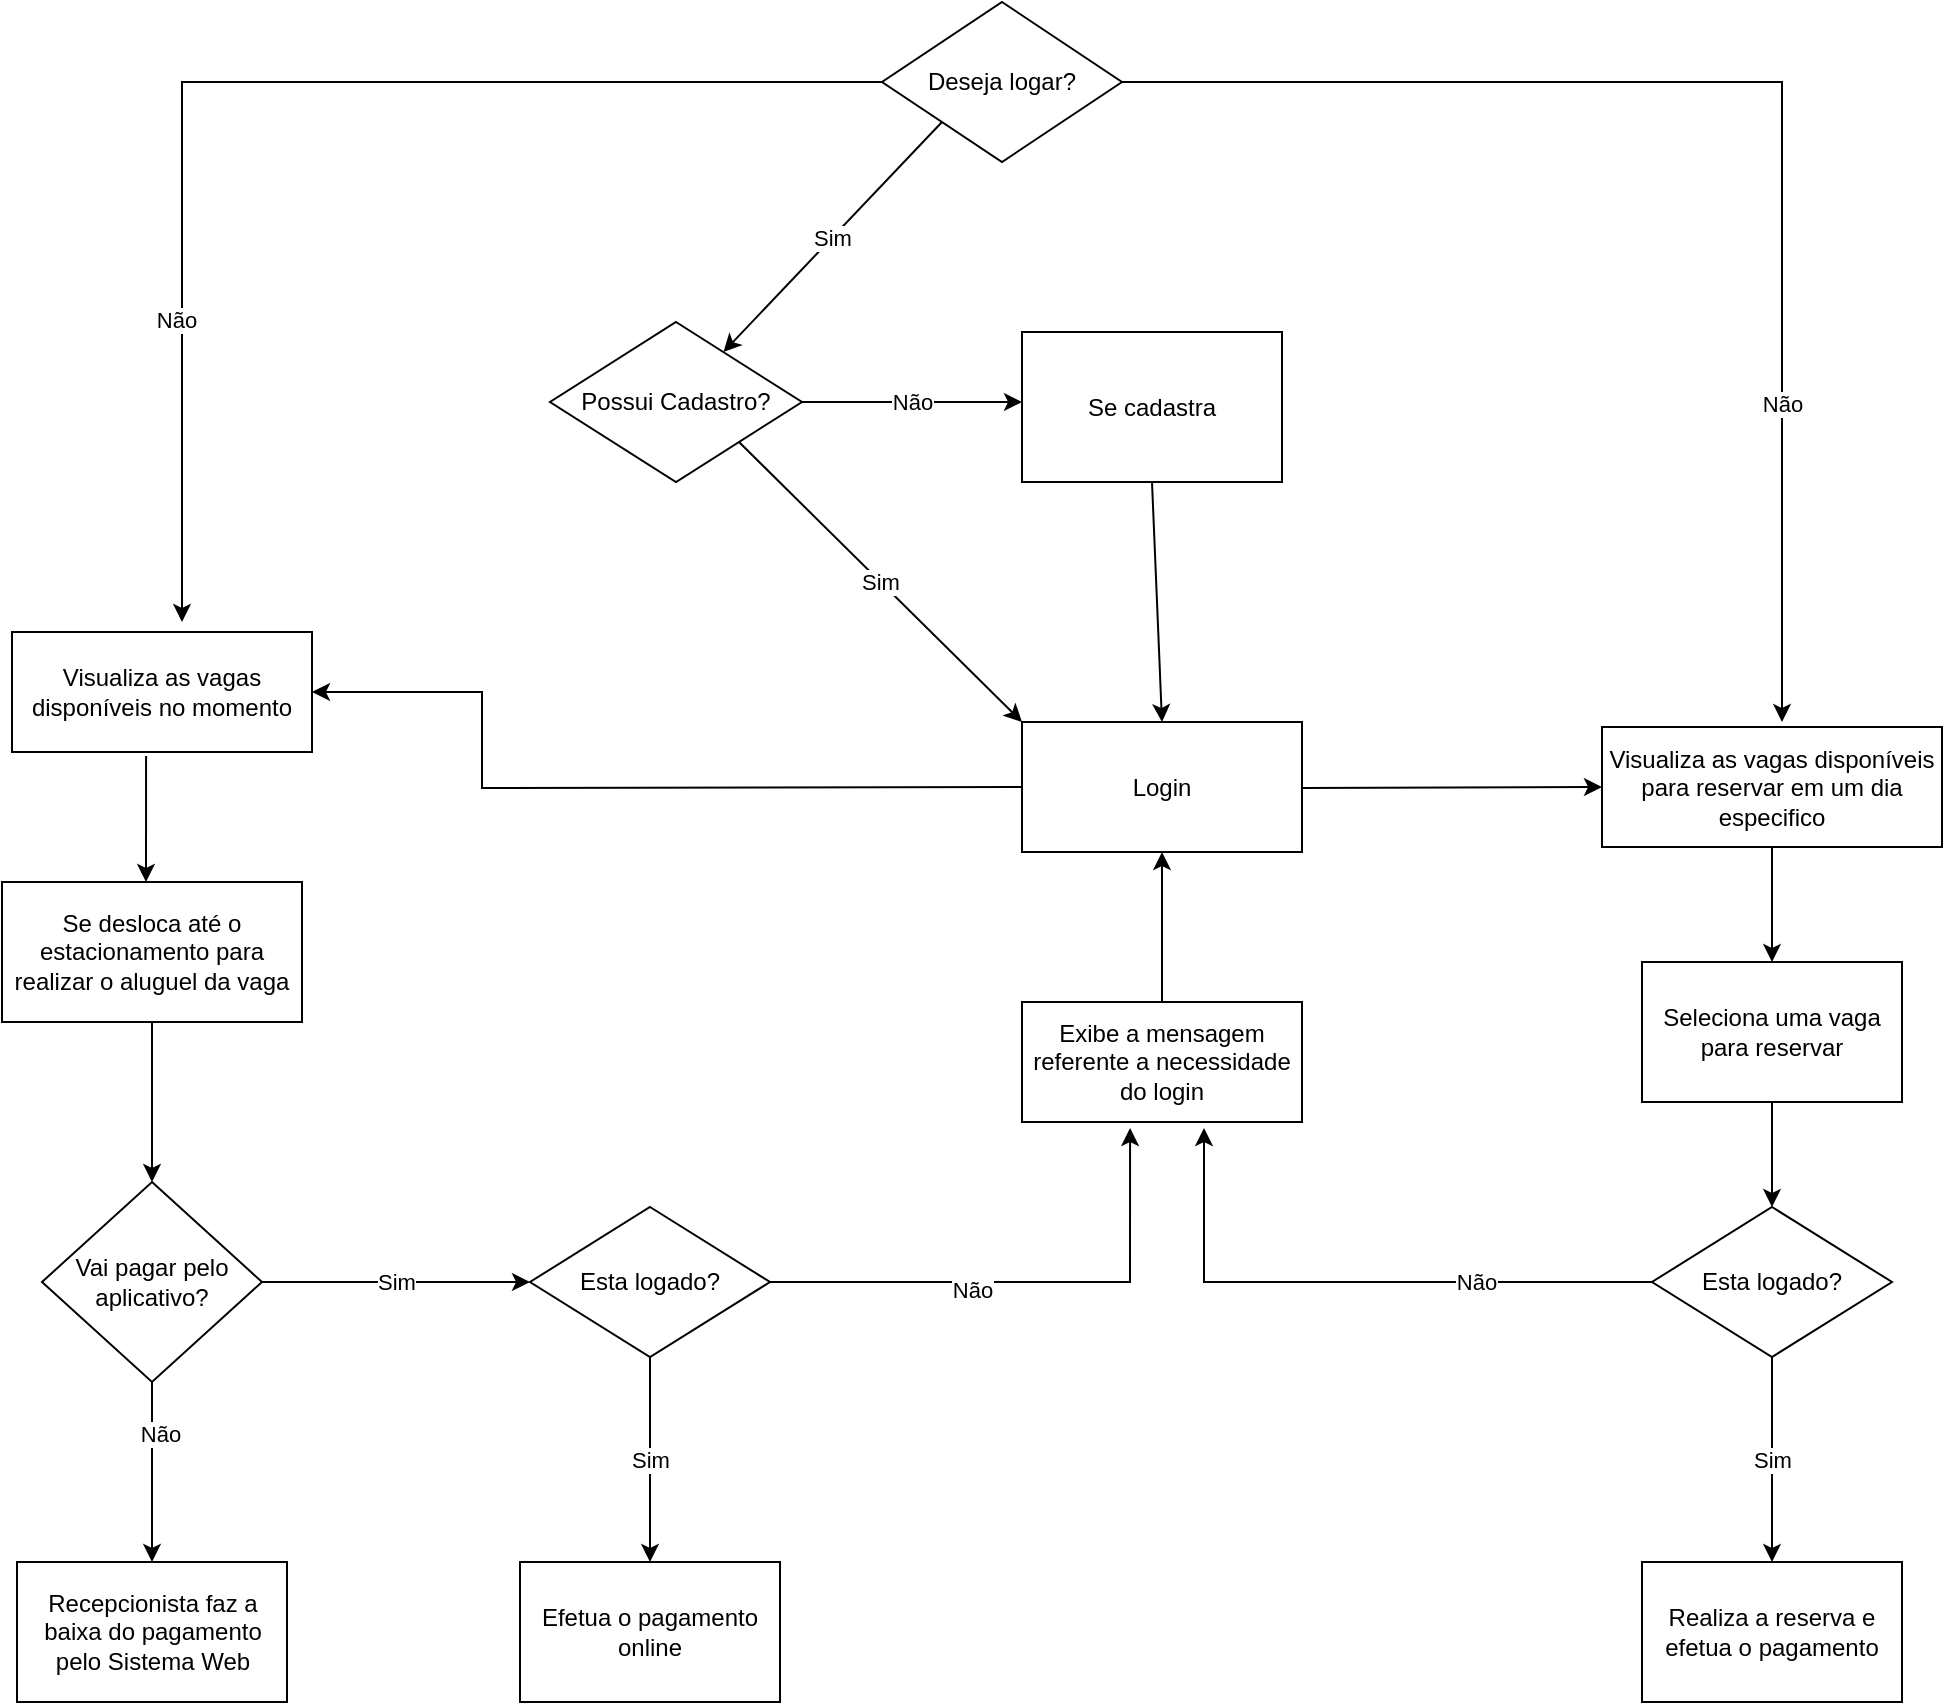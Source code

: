 <mxfile version="20.2.3" type="device"><diagram id="FSoC94T2Us9r6YDze5WX" name="Página-1"><mxGraphModel dx="1102" dy="1726" grid="1" gridSize="10" guides="1" tooltips="1" connect="1" arrows="1" fold="1" page="1" pageScale="1" pageWidth="827" pageHeight="1169" math="0" shadow="0"><root><mxCell id="0"/><mxCell id="1" parent="0"/><mxCell id="2dPdua3w8NsKNto7Ekjy-1" value="Visualiza as vagas disponíveis no momento" style="rounded=0;whiteSpace=wrap;html=1;" vertex="1" parent="1"><mxGeometry x="95" y="175" width="150" height="60" as="geometry"/></mxCell><mxCell id="2dPdua3w8NsKNto7Ekjy-8" value="Possui Cadastro?" style="rhombus;whiteSpace=wrap;html=1;" vertex="1" parent="1"><mxGeometry x="364" y="20" width="126" height="80" as="geometry"/></mxCell><mxCell id="2dPdua3w8NsKNto7Ekjy-9" value="Não" style="endArrow=classic;html=1;rounded=0;exitX=1;exitY=0.5;exitDx=0;exitDy=0;" edge="1" parent="1" source="2dPdua3w8NsKNto7Ekjy-8"><mxGeometry width="50" height="50" relative="1" as="geometry"><mxPoint x="390" y="230" as="sourcePoint"/><mxPoint x="600" y="60" as="targetPoint"/><Array as="points"><mxPoint x="530" y="60"/></Array></mxGeometry></mxCell><mxCell id="2dPdua3w8NsKNto7Ekjy-12" value="Login" style="rounded=0;whiteSpace=wrap;html=1;" vertex="1" parent="1"><mxGeometry x="600" y="220" width="140" height="65" as="geometry"/></mxCell><mxCell id="2dPdua3w8NsKNto7Ekjy-13" value="Se cadastra" style="rounded=0;whiteSpace=wrap;html=1;" vertex="1" parent="1"><mxGeometry x="600" y="25" width="130" height="75" as="geometry"/></mxCell><mxCell id="2dPdua3w8NsKNto7Ekjy-14" value="Sim" style="endArrow=classic;html=1;rounded=0;exitX=1;exitY=1;exitDx=0;exitDy=0;entryX=0;entryY=0;entryDx=0;entryDy=0;" edge="1" parent="1" source="2dPdua3w8NsKNto7Ekjy-8" target="2dPdua3w8NsKNto7Ekjy-12"><mxGeometry width="50" height="50" relative="1" as="geometry"><mxPoint x="390" y="230" as="sourcePoint"/><mxPoint x="415" y="180" as="targetPoint"/></mxGeometry></mxCell><mxCell id="2dPdua3w8NsKNto7Ekjy-57" style="edgeStyle=orthogonalEdgeStyle;rounded=0;orthogonalLoop=1;jettySize=auto;html=1;" edge="1" parent="1" source="2dPdua3w8NsKNto7Ekjy-18" target="2dPdua3w8NsKNto7Ekjy-56"><mxGeometry relative="1" as="geometry"/></mxCell><mxCell id="2dPdua3w8NsKNto7Ekjy-18" value="Seleciona uma vaga para reservar" style="rounded=0;whiteSpace=wrap;html=1;" vertex="1" parent="1"><mxGeometry x="910" y="340" width="130" height="70" as="geometry"/></mxCell><mxCell id="2dPdua3w8NsKNto7Ekjy-39" style="edgeStyle=orthogonalEdgeStyle;rounded=0;orthogonalLoop=1;jettySize=auto;html=1;entryX=0.386;entryY=1.05;entryDx=0;entryDy=0;entryPerimeter=0;" edge="1" parent="1" source="2dPdua3w8NsKNto7Ekjy-20" target="2dPdua3w8NsKNto7Ekjy-25"><mxGeometry relative="1" as="geometry"><mxPoint x="650" y="500" as="targetPoint"/></mxGeometry></mxCell><mxCell id="2dPdua3w8NsKNto7Ekjy-40" value="Não" style="edgeLabel;html=1;align=center;verticalAlign=middle;resizable=0;points=[];" vertex="1" connectable="0" parent="2dPdua3w8NsKNto7Ekjy-39"><mxGeometry x="-0.217" y="-4" relative="1" as="geometry"><mxPoint as="offset"/></mxGeometry></mxCell><mxCell id="2dPdua3w8NsKNto7Ekjy-45" value="Sim" style="edgeStyle=orthogonalEdgeStyle;rounded=0;orthogonalLoop=1;jettySize=auto;html=1;entryX=0.5;entryY=0;entryDx=0;entryDy=0;" edge="1" parent="1" source="2dPdua3w8NsKNto7Ekjy-20" target="2dPdua3w8NsKNto7Ekjy-44"><mxGeometry relative="1" as="geometry"/></mxCell><mxCell id="2dPdua3w8NsKNto7Ekjy-20" value="Esta logado?" style="rhombus;whiteSpace=wrap;html=1;" vertex="1" parent="1"><mxGeometry x="354" y="462.5" width="120" height="75" as="geometry"/></mxCell><mxCell id="2dPdua3w8NsKNto7Ekjy-22" value="Realiza a reserva e efetua o pagamento" style="rounded=0;whiteSpace=wrap;html=1;" vertex="1" parent="1"><mxGeometry x="910" y="640" width="130" height="70" as="geometry"/></mxCell><mxCell id="2dPdua3w8NsKNto7Ekjy-41" style="edgeStyle=orthogonalEdgeStyle;rounded=0;orthogonalLoop=1;jettySize=auto;html=1;entryX=0.5;entryY=1;entryDx=0;entryDy=0;" edge="1" parent="1" source="2dPdua3w8NsKNto7Ekjy-25" target="2dPdua3w8NsKNto7Ekjy-12"><mxGeometry relative="1" as="geometry"/></mxCell><mxCell id="2dPdua3w8NsKNto7Ekjy-25" value="Exibe a mensagem referente a necessidade do login" style="rounded=0;whiteSpace=wrap;html=1;" vertex="1" parent="1"><mxGeometry x="600" y="360" width="140" height="60" as="geometry"/></mxCell><mxCell id="2dPdua3w8NsKNto7Ekjy-27" value="Se desloca até o estacionamento para realizar o aluguel da vaga" style="rounded=0;whiteSpace=wrap;html=1;" vertex="1" parent="1"><mxGeometry x="90" y="300" width="150" height="70" as="geometry"/></mxCell><mxCell id="2dPdua3w8NsKNto7Ekjy-30" value="" style="endArrow=classic;html=1;rounded=0;entryX=1;entryY=0.5;entryDx=0;entryDy=0;exitX=0;exitY=0.5;exitDx=0;exitDy=0;" edge="1" parent="1" source="2dPdua3w8NsKNto7Ekjy-12" target="2dPdua3w8NsKNto7Ekjy-1"><mxGeometry width="50" height="50" relative="1" as="geometry"><mxPoint x="390" y="280" as="sourcePoint"/><mxPoint x="440" y="230" as="targetPoint"/><Array as="points"><mxPoint x="330" y="253"/><mxPoint x="330" y="205"/></Array></mxGeometry></mxCell><mxCell id="2dPdua3w8NsKNto7Ekjy-32" value="" style="endArrow=classic;html=1;rounded=0;exitX=0.5;exitY=1;exitDx=0;exitDy=0;entryX=0.5;entryY=0;entryDx=0;entryDy=0;" edge="1" parent="1" source="2dPdua3w8NsKNto7Ekjy-13" target="2dPdua3w8NsKNto7Ekjy-12"><mxGeometry width="50" height="50" relative="1" as="geometry"><mxPoint x="390" y="280" as="sourcePoint"/><mxPoint x="440" y="230" as="targetPoint"/></mxGeometry></mxCell><mxCell id="2dPdua3w8NsKNto7Ekjy-34" value="" style="endArrow=classic;html=1;rounded=0;exitX=0.447;exitY=1.033;exitDx=0;exitDy=0;exitPerimeter=0;" edge="1" parent="1" source="2dPdua3w8NsKNto7Ekjy-1"><mxGeometry width="50" height="50" relative="1" as="geometry"><mxPoint x="390" y="380" as="sourcePoint"/><mxPoint x="162" y="300" as="targetPoint"/></mxGeometry></mxCell><mxCell id="2dPdua3w8NsKNto7Ekjy-35" value="Recepcionista faz a baixa do pagamento pelo Sistema Web" style="rounded=0;whiteSpace=wrap;html=1;" vertex="1" parent="1"><mxGeometry x="97.5" y="640" width="135" height="70" as="geometry"/></mxCell><mxCell id="2dPdua3w8NsKNto7Ekjy-36" value="Vai pagar pelo aplicativo?" style="rhombus;whiteSpace=wrap;html=1;" vertex="1" parent="1"><mxGeometry x="110" y="450" width="110" height="100" as="geometry"/></mxCell><mxCell id="2dPdua3w8NsKNto7Ekjy-37" value="" style="endArrow=classic;html=1;rounded=0;exitX=0.5;exitY=1;exitDx=0;exitDy=0;" edge="1" parent="1" source="2dPdua3w8NsKNto7Ekjy-27" target="2dPdua3w8NsKNto7Ekjy-36"><mxGeometry width="50" height="50" relative="1" as="geometry"><mxPoint x="390" y="480" as="sourcePoint"/><mxPoint x="440" y="430" as="targetPoint"/></mxGeometry></mxCell><mxCell id="2dPdua3w8NsKNto7Ekjy-38" value="Sim" style="endArrow=classic;html=1;rounded=0;exitX=1;exitY=0.5;exitDx=0;exitDy=0;" edge="1" parent="1" source="2dPdua3w8NsKNto7Ekjy-36" target="2dPdua3w8NsKNto7Ekjy-20"><mxGeometry width="50" height="50" relative="1" as="geometry"><mxPoint x="390" y="380" as="sourcePoint"/><mxPoint x="440" y="330" as="targetPoint"/></mxGeometry></mxCell><mxCell id="2dPdua3w8NsKNto7Ekjy-43" value="" style="endArrow=classic;html=1;rounded=0;exitX=0.5;exitY=1;exitDx=0;exitDy=0;entryX=0.5;entryY=0;entryDx=0;entryDy=0;" edge="1" parent="1" source="2dPdua3w8NsKNto7Ekjy-36" target="2dPdua3w8NsKNto7Ekjy-35"><mxGeometry width="50" height="50" relative="1" as="geometry"><mxPoint x="390" y="580" as="sourcePoint"/><mxPoint x="440" y="530" as="targetPoint"/></mxGeometry></mxCell><mxCell id="2dPdua3w8NsKNto7Ekjy-62" value="Não" style="edgeLabel;html=1;align=center;verticalAlign=middle;resizable=0;points=[];" vertex="1" connectable="0" parent="2dPdua3w8NsKNto7Ekjy-43"><mxGeometry x="-0.422" y="4" relative="1" as="geometry"><mxPoint as="offset"/></mxGeometry></mxCell><mxCell id="2dPdua3w8NsKNto7Ekjy-44" value="Efetua o pagamento online" style="rounded=0;whiteSpace=wrap;html=1;" vertex="1" parent="1"><mxGeometry x="349" y="640" width="130" height="70" as="geometry"/></mxCell><mxCell id="2dPdua3w8NsKNto7Ekjy-55" style="edgeStyle=orthogonalEdgeStyle;rounded=0;orthogonalLoop=1;jettySize=auto;html=1;entryX=0.5;entryY=0;entryDx=0;entryDy=0;" edge="1" parent="1" source="2dPdua3w8NsKNto7Ekjy-46" target="2dPdua3w8NsKNto7Ekjy-18"><mxGeometry relative="1" as="geometry"/></mxCell><mxCell id="2dPdua3w8NsKNto7Ekjy-46" value="Visualiza as vagas disponíveis para reservar em um dia especifico" style="rounded=0;whiteSpace=wrap;html=1;" vertex="1" parent="1"><mxGeometry x="890" y="222.5" width="170" height="60" as="geometry"/></mxCell><mxCell id="2dPdua3w8NsKNto7Ekjy-53" value="" style="endArrow=classic;html=1;rounded=0;entryX=0;entryY=0.5;entryDx=0;entryDy=0;" edge="1" parent="1" target="2dPdua3w8NsKNto7Ekjy-46"><mxGeometry width="50" height="50" relative="1" as="geometry"><mxPoint x="740" y="253" as="sourcePoint"/><mxPoint x="670" y="400" as="targetPoint"/></mxGeometry></mxCell><mxCell id="2dPdua3w8NsKNto7Ekjy-60" style="edgeStyle=orthogonalEdgeStyle;rounded=0;orthogonalLoop=1;jettySize=auto;html=1;entryX=0.65;entryY=1.05;entryDx=0;entryDy=0;entryPerimeter=0;" edge="1" parent="1" source="2dPdua3w8NsKNto7Ekjy-56" target="2dPdua3w8NsKNto7Ekjy-25"><mxGeometry relative="1" as="geometry"/></mxCell><mxCell id="2dPdua3w8NsKNto7Ekjy-61" value="Não" style="edgeLabel;html=1;align=center;verticalAlign=middle;resizable=0;points=[];" vertex="1" connectable="0" parent="2dPdua3w8NsKNto7Ekjy-60"><mxGeometry x="-0.411" relative="1" as="geometry"><mxPoint as="offset"/></mxGeometry></mxCell><mxCell id="2dPdua3w8NsKNto7Ekjy-56" value="Esta logado?" style="rhombus;whiteSpace=wrap;html=1;" vertex="1" parent="1"><mxGeometry x="915" y="462.5" width="120" height="75" as="geometry"/></mxCell><mxCell id="2dPdua3w8NsKNto7Ekjy-59" value="Sim" style="endArrow=classic;html=1;rounded=0;exitX=0.5;exitY=1;exitDx=0;exitDy=0;entryX=0.5;entryY=0;entryDx=0;entryDy=0;" edge="1" parent="1" source="2dPdua3w8NsKNto7Ekjy-56" target="2dPdua3w8NsKNto7Ekjy-22"><mxGeometry width="50" height="50" relative="1" as="geometry"><mxPoint x="620" y="550" as="sourcePoint"/><mxPoint x="850" y="650" as="targetPoint"/><Array as="points"/></mxGeometry></mxCell><mxCell id="2dPdua3w8NsKNto7Ekjy-67" style="edgeStyle=orthogonalEdgeStyle;rounded=0;orthogonalLoop=1;jettySize=auto;html=1;exitX=1;exitY=0.5;exitDx=0;exitDy=0;" edge="1" parent="1" source="2dPdua3w8NsKNto7Ekjy-63"><mxGeometry relative="1" as="geometry"><mxPoint x="980" y="220" as="targetPoint"/><Array as="points"><mxPoint x="980" y="-100"/></Array></mxGeometry></mxCell><mxCell id="2dPdua3w8NsKNto7Ekjy-68" value="Não" style="edgeLabel;html=1;align=center;verticalAlign=middle;resizable=0;points=[];" vertex="1" connectable="0" parent="2dPdua3w8NsKNto7Ekjy-67"><mxGeometry x="0.509" relative="1" as="geometry"><mxPoint as="offset"/></mxGeometry></mxCell><mxCell id="2dPdua3w8NsKNto7Ekjy-63" value="Deseja logar?" style="rhombus;whiteSpace=wrap;html=1;" vertex="1" parent="1"><mxGeometry x="530" y="-140" width="120" height="80" as="geometry"/></mxCell><mxCell id="2dPdua3w8NsKNto7Ekjy-64" value="Sim" style="endArrow=classic;html=1;rounded=0;exitX=0;exitY=1;exitDx=0;exitDy=0;" edge="1" parent="1" source="2dPdua3w8NsKNto7Ekjy-63" target="2dPdua3w8NsKNto7Ekjy-8"><mxGeometry width="50" height="50" relative="1" as="geometry"><mxPoint x="620" y="30" as="sourcePoint"/><mxPoint x="670" y="-20" as="targetPoint"/></mxGeometry></mxCell><mxCell id="2dPdua3w8NsKNto7Ekjy-65" value="" style="endArrow=classic;html=1;rounded=0;exitX=0;exitY=0.5;exitDx=0;exitDy=0;" edge="1" parent="1" source="2dPdua3w8NsKNto7Ekjy-63"><mxGeometry width="50" height="50" relative="1" as="geometry"><mxPoint x="620" y="30" as="sourcePoint"/><mxPoint x="180" y="170" as="targetPoint"/><Array as="points"><mxPoint x="180" y="-100"/></Array></mxGeometry></mxCell><mxCell id="2dPdua3w8NsKNto7Ekjy-66" value="Não" style="edgeLabel;html=1;align=center;verticalAlign=middle;resizable=0;points=[];" vertex="1" connectable="0" parent="2dPdua3w8NsKNto7Ekjy-65"><mxGeometry x="0.511" y="-3" relative="1" as="geometry"><mxPoint as="offset"/></mxGeometry></mxCell></root></mxGraphModel></diagram></mxfile>